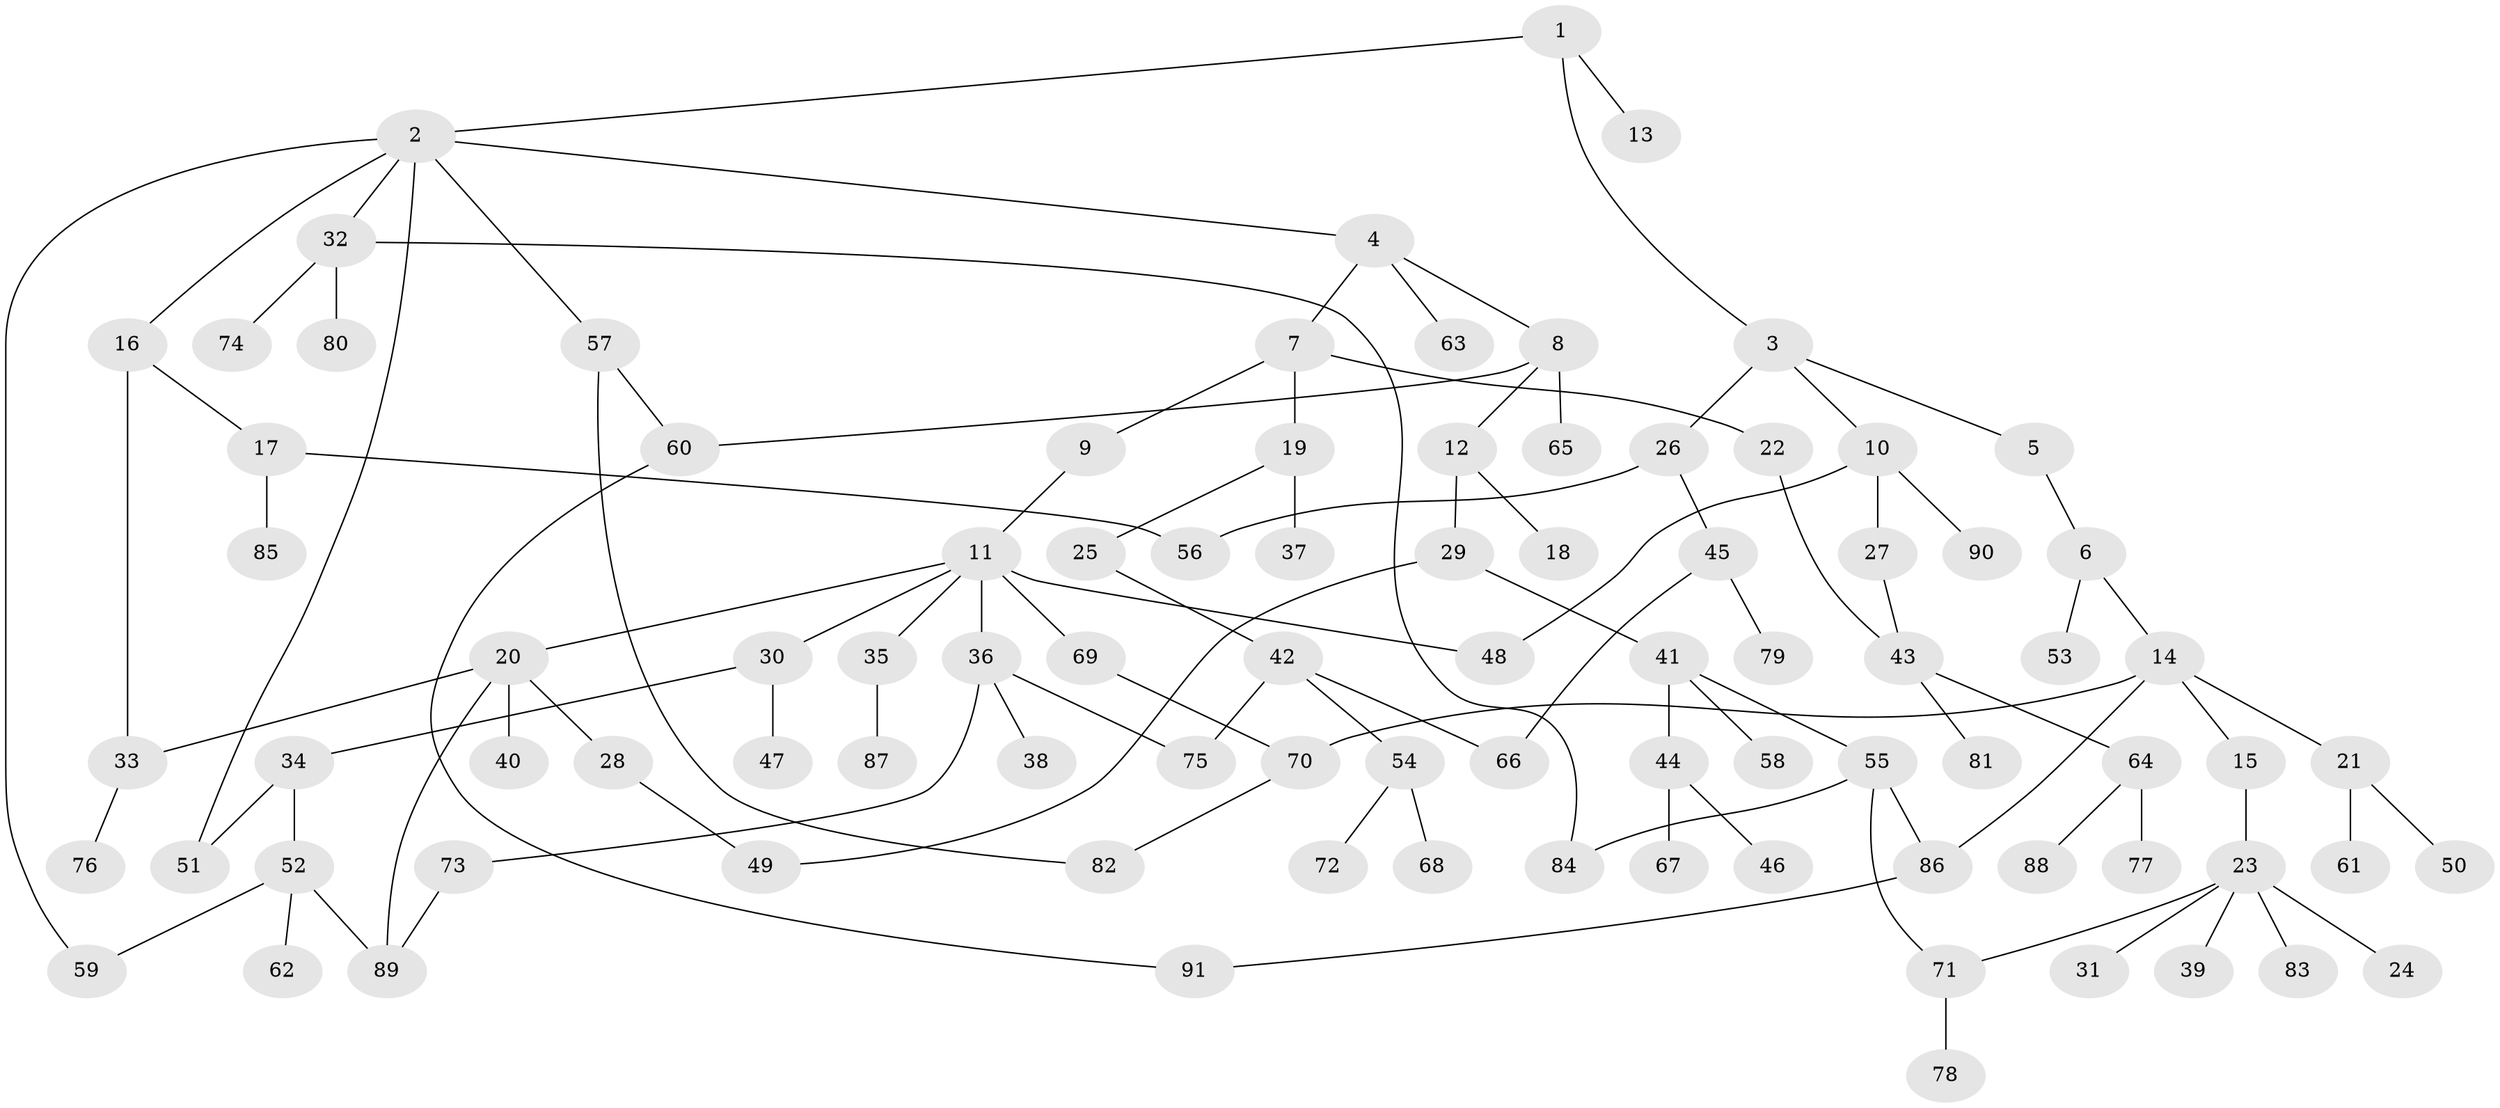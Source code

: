 // Generated by graph-tools (version 1.1) at 2025/34/03/09/25 02:34:09]
// undirected, 91 vertices, 108 edges
graph export_dot {
graph [start="1"]
  node [color=gray90,style=filled];
  1;
  2;
  3;
  4;
  5;
  6;
  7;
  8;
  9;
  10;
  11;
  12;
  13;
  14;
  15;
  16;
  17;
  18;
  19;
  20;
  21;
  22;
  23;
  24;
  25;
  26;
  27;
  28;
  29;
  30;
  31;
  32;
  33;
  34;
  35;
  36;
  37;
  38;
  39;
  40;
  41;
  42;
  43;
  44;
  45;
  46;
  47;
  48;
  49;
  50;
  51;
  52;
  53;
  54;
  55;
  56;
  57;
  58;
  59;
  60;
  61;
  62;
  63;
  64;
  65;
  66;
  67;
  68;
  69;
  70;
  71;
  72;
  73;
  74;
  75;
  76;
  77;
  78;
  79;
  80;
  81;
  82;
  83;
  84;
  85;
  86;
  87;
  88;
  89;
  90;
  91;
  1 -- 2;
  1 -- 3;
  1 -- 13;
  2 -- 4;
  2 -- 16;
  2 -- 32;
  2 -- 51;
  2 -- 57;
  2 -- 59;
  3 -- 5;
  3 -- 10;
  3 -- 26;
  4 -- 7;
  4 -- 8;
  4 -- 63;
  5 -- 6;
  6 -- 14;
  6 -- 53;
  7 -- 9;
  7 -- 19;
  7 -- 22;
  8 -- 12;
  8 -- 65;
  8 -- 60;
  9 -- 11;
  10 -- 27;
  10 -- 90;
  10 -- 48;
  11 -- 20;
  11 -- 30;
  11 -- 35;
  11 -- 36;
  11 -- 48;
  11 -- 69;
  12 -- 18;
  12 -- 29;
  14 -- 15;
  14 -- 21;
  14 -- 86;
  14 -- 70;
  15 -- 23;
  16 -- 17;
  16 -- 33;
  17 -- 56;
  17 -- 85;
  19 -- 25;
  19 -- 37;
  20 -- 28;
  20 -- 40;
  20 -- 89;
  20 -- 33;
  21 -- 50;
  21 -- 61;
  22 -- 43;
  23 -- 24;
  23 -- 31;
  23 -- 39;
  23 -- 83;
  23 -- 71;
  25 -- 42;
  26 -- 45;
  26 -- 56;
  27 -- 43;
  28 -- 49;
  29 -- 41;
  29 -- 49;
  30 -- 34;
  30 -- 47;
  32 -- 74;
  32 -- 80;
  32 -- 84;
  33 -- 76;
  34 -- 52;
  34 -- 51;
  35 -- 87;
  36 -- 38;
  36 -- 73;
  36 -- 75;
  41 -- 44;
  41 -- 55;
  41 -- 58;
  42 -- 54;
  42 -- 66;
  42 -- 75;
  43 -- 64;
  43 -- 81;
  44 -- 46;
  44 -- 67;
  45 -- 79;
  45 -- 66;
  52 -- 59;
  52 -- 62;
  52 -- 89;
  54 -- 68;
  54 -- 72;
  55 -- 71;
  55 -- 86;
  55 -- 84;
  57 -- 60;
  57 -- 82;
  60 -- 91;
  64 -- 77;
  64 -- 88;
  69 -- 70;
  70 -- 82;
  71 -- 78;
  73 -- 89;
  86 -- 91;
}
